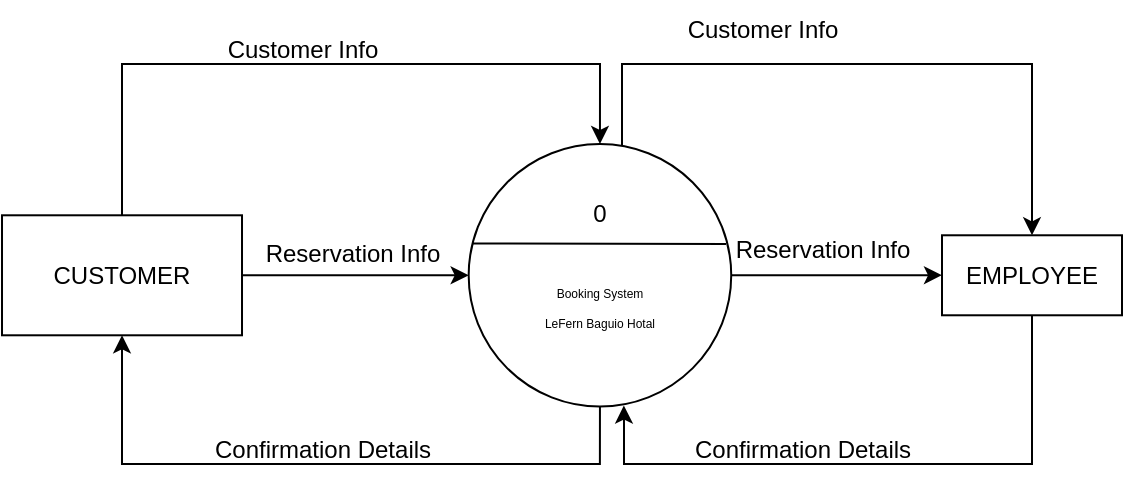 <mxfile version="28.0.6">
  <diagram name="Page-1" id="rlDltZENlWqraDPgRImk">
    <mxGraphModel dx="580" dy="613" grid="1" gridSize="10" guides="1" tooltips="1" connect="1" arrows="1" fold="1" page="1" pageScale="1" pageWidth="1400" pageHeight="850" math="0" shadow="0">
      <root>
        <mxCell id="0" />
        <mxCell id="1" parent="0" />
        <mxCell id="Nnbi9fZCsUZHgMgxJqz5-24" style="edgeStyle=orthogonalEdgeStyle;rounded=0;orthogonalLoop=1;jettySize=auto;html=1;entryX=0.591;entryY=0.996;entryDx=0;entryDy=0;entryPerimeter=0;" edge="1" parent="1" source="Nnbi9fZCsUZHgMgxJqz5-8" target="Nnbi9fZCsUZHgMgxJqz5-1">
          <mxGeometry relative="1" as="geometry">
            <mxPoint x="490.0" y="380" as="targetPoint" />
            <Array as="points">
              <mxPoint x="695" y="400" />
              <mxPoint x="491" y="400" />
              <mxPoint x="491" y="380" />
              <mxPoint x="491" y="380" />
            </Array>
          </mxGeometry>
        </mxCell>
        <mxCell id="Nnbi9fZCsUZHgMgxJqz5-8" value="EMPLOYEE" style="rounded=0;whiteSpace=wrap;html=1;" vertex="1" parent="1">
          <mxGeometry x="650" y="285.64" width="90" height="40" as="geometry" />
        </mxCell>
        <mxCell id="Nnbi9fZCsUZHgMgxJqz5-20" value="" style="edgeStyle=orthogonalEdgeStyle;rounded=0;orthogonalLoop=1;jettySize=auto;html=1;" edge="1" parent="1" source="Nnbi9fZCsUZHgMgxJqz5-1" target="Nnbi9fZCsUZHgMgxJqz5-8">
          <mxGeometry relative="1" as="geometry" />
        </mxCell>
        <mxCell id="Nnbi9fZCsUZHgMgxJqz5-22" style="edgeStyle=orthogonalEdgeStyle;rounded=0;orthogonalLoop=1;jettySize=auto;html=1;entryX=0.5;entryY=0;entryDx=0;entryDy=0;" edge="1" parent="1" source="Nnbi9fZCsUZHgMgxJqz5-1" target="Nnbi9fZCsUZHgMgxJqz5-8">
          <mxGeometry relative="1" as="geometry">
            <Array as="points">
              <mxPoint x="490" y="200" />
              <mxPoint x="695" y="200" />
            </Array>
          </mxGeometry>
        </mxCell>
        <mxCell id="Nnbi9fZCsUZHgMgxJqz5-26" style="edgeStyle=orthogonalEdgeStyle;rounded=0;orthogonalLoop=1;jettySize=auto;html=1;entryX=0.5;entryY=1;entryDx=0;entryDy=0;" edge="1" parent="1" source="Nnbi9fZCsUZHgMgxJqz5-1" target="Nnbi9fZCsUZHgMgxJqz5-10">
          <mxGeometry relative="1" as="geometry">
            <Array as="points">
              <mxPoint x="479" y="400" />
              <mxPoint x="240" y="400" />
            </Array>
          </mxGeometry>
        </mxCell>
        <mxCell id="Nnbi9fZCsUZHgMgxJqz5-1" value="" style="ellipse;whiteSpace=wrap;html=1;aspect=fixed;" vertex="1" parent="1">
          <mxGeometry x="413.333" y="240" width="131.282" height="131.282" as="geometry" />
        </mxCell>
        <mxCell id="Nnbi9fZCsUZHgMgxJqz5-3" value="" style="endArrow=none;html=1;rounded=0;" edge="1" parent="1">
          <mxGeometry width="50" height="50" relative="1" as="geometry">
            <mxPoint x="415.333" y="289.73" as="sourcePoint" />
            <mxPoint x="542" y="290" as="targetPoint" />
          </mxGeometry>
        </mxCell>
        <mxCell id="Nnbi9fZCsUZHgMgxJqz5-4" value="0" style="text;html=1;align=center;verticalAlign=middle;whiteSpace=wrap;rounded=0;" vertex="1" parent="1">
          <mxGeometry x="448.97" y="260" width="60" height="30" as="geometry" />
        </mxCell>
        <mxCell id="Nnbi9fZCsUZHgMgxJqz5-5" value="&lt;font style=&quot;font-size: 6px;&quot;&gt;Booking System&lt;/font&gt;&lt;div&gt;&lt;font style=&quot;font-size: 6px;&quot;&gt;LeFern Baguio Hotal&lt;/font&gt;&lt;/div&gt;" style="text;html=1;align=center;verticalAlign=middle;whiteSpace=wrap;rounded=0;" vertex="1" parent="1">
          <mxGeometry x="433.97" y="300" width="90" height="40" as="geometry" />
        </mxCell>
        <mxCell id="Nnbi9fZCsUZHgMgxJqz5-16" style="edgeStyle=orthogonalEdgeStyle;rounded=0;orthogonalLoop=1;jettySize=auto;html=1;exitX=0.5;exitY=0;exitDx=0;exitDy=0;entryX=0.5;entryY=0;entryDx=0;entryDy=0;" edge="1" parent="1" source="Nnbi9fZCsUZHgMgxJqz5-10" target="Nnbi9fZCsUZHgMgxJqz5-1">
          <mxGeometry relative="1" as="geometry">
            <Array as="points">
              <mxPoint x="240" y="200" />
              <mxPoint x="479" y="200" />
            </Array>
          </mxGeometry>
        </mxCell>
        <mxCell id="Nnbi9fZCsUZHgMgxJqz5-18" value="" style="edgeStyle=orthogonalEdgeStyle;rounded=0;orthogonalLoop=1;jettySize=auto;html=1;entryX=0;entryY=0.5;entryDx=0;entryDy=0;" edge="1" parent="1" source="Nnbi9fZCsUZHgMgxJqz5-10" target="Nnbi9fZCsUZHgMgxJqz5-1">
          <mxGeometry relative="1" as="geometry">
            <mxPoint x="358.306" y="260" as="targetPoint" />
          </mxGeometry>
        </mxCell>
        <mxCell id="Nnbi9fZCsUZHgMgxJqz5-10" value="CUSTOMER" style="whiteSpace=wrap;html=1;" vertex="1" parent="1">
          <mxGeometry x="180.004" y="275.643" width="120" height="60" as="geometry" />
        </mxCell>
        <mxCell id="Nnbi9fZCsUZHgMgxJqz5-17" value="Customer Info" style="text;html=1;align=center;verticalAlign=middle;resizable=0;points=[];autosize=1;strokeColor=none;fillColor=none;" vertex="1" parent="1">
          <mxGeometry x="280" y="178" width="100" height="30" as="geometry" />
        </mxCell>
        <mxCell id="Nnbi9fZCsUZHgMgxJqz5-19" value="Reservation Info" style="text;html=1;align=center;verticalAlign=middle;resizable=0;points=[];autosize=1;strokeColor=none;fillColor=none;" vertex="1" parent="1">
          <mxGeometry x="300" y="280" width="110" height="30" as="geometry" />
        </mxCell>
        <mxCell id="Nnbi9fZCsUZHgMgxJqz5-21" value="Reservation Info" style="text;html=1;align=center;verticalAlign=middle;resizable=0;points=[];autosize=1;strokeColor=none;fillColor=none;" vertex="1" parent="1">
          <mxGeometry x="535" y="278" width="110" height="30" as="geometry" />
        </mxCell>
        <mxCell id="Nnbi9fZCsUZHgMgxJqz5-23" value="Customer Info" style="text;html=1;align=center;verticalAlign=middle;resizable=0;points=[];autosize=1;strokeColor=none;fillColor=none;" vertex="1" parent="1">
          <mxGeometry x="510" y="168" width="100" height="30" as="geometry" />
        </mxCell>
        <mxCell id="Nnbi9fZCsUZHgMgxJqz5-25" value="Confirmation Details" style="text;html=1;align=center;verticalAlign=middle;resizable=0;points=[];autosize=1;strokeColor=none;fillColor=none;" vertex="1" parent="1">
          <mxGeometry x="515" y="378" width="130" height="30" as="geometry" />
        </mxCell>
        <mxCell id="Nnbi9fZCsUZHgMgxJqz5-27" value="Confirmation Details" style="text;html=1;align=center;verticalAlign=middle;resizable=0;points=[];autosize=1;strokeColor=none;fillColor=none;" vertex="1" parent="1">
          <mxGeometry x="275" y="378" width="130" height="30" as="geometry" />
        </mxCell>
      </root>
    </mxGraphModel>
  </diagram>
</mxfile>
